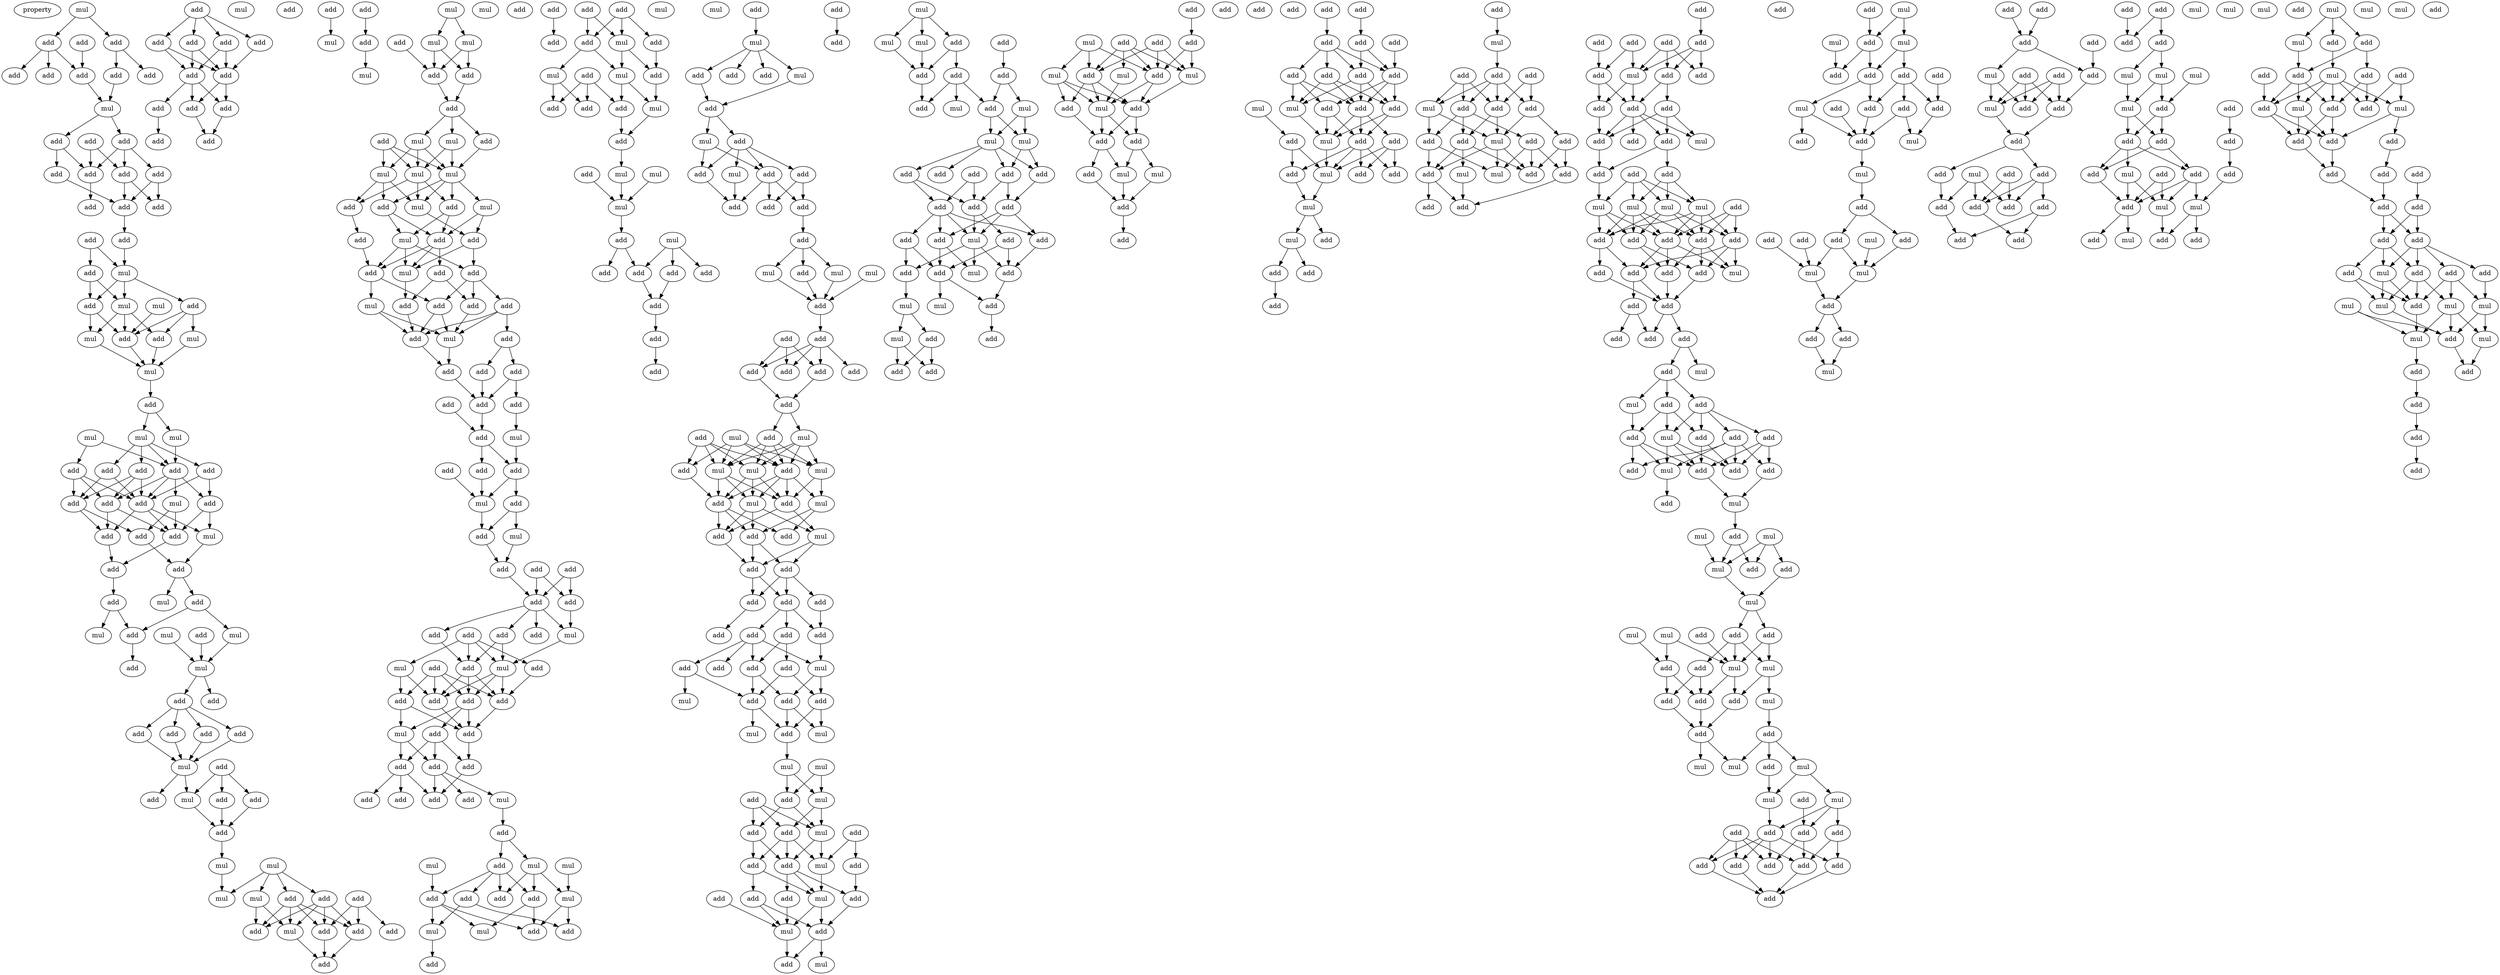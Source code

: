 digraph {
    node [fontcolor=black]
    property [mul=2,lf=1.2]
    0 [ label = mul ];
    1 [ label = add ];
    2 [ label = add ];
    3 [ label = add ];
    4 [ label = add ];
    5 [ label = add ];
    6 [ label = add ];
    7 [ label = add ];
    8 [ label = add ];
    9 [ label = mul ];
    10 [ label = add ];
    11 [ label = add ];
    12 [ label = add ];
    13 [ label = add ];
    14 [ label = add ];
    15 [ label = add ];
    16 [ label = add ];
    17 [ label = add ];
    18 [ label = add ];
    19 [ label = add ];
    20 [ label = add ];
    21 [ label = add ];
    22 [ label = add ];
    23 [ label = mul ];
    24 [ label = add ];
    25 [ label = mul ];
    26 [ label = add ];
    27 [ label = mul ];
    28 [ label = add ];
    29 [ label = mul ];
    30 [ label = mul ];
    31 [ label = add ];
    32 [ label = mul ];
    33 [ label = add ];
    34 [ label = mul ];
    35 [ label = mul ];
    36 [ label = mul ];
    37 [ label = add ];
    38 [ label = add ];
    39 [ label = add ];
    40 [ label = add ];
    41 [ label = add ];
    42 [ label = mul ];
    43 [ label = add ];
    44 [ label = add ];
    45 [ label = add ];
    46 [ label = add ];
    47 [ label = add ];
    48 [ label = add ];
    49 [ label = mul ];
    50 [ label = add ];
    51 [ label = add ];
    52 [ label = add ];
    53 [ label = mul ];
    54 [ label = add ];
    55 [ label = add ];
    56 [ label = mul ];
    57 [ label = add ];
    58 [ label = mul ];
    59 [ label = add ];
    60 [ label = mul ];
    61 [ label = mul ];
    62 [ label = add ];
    63 [ label = add ];
    64 [ label = add ];
    65 [ label = add ];
    66 [ label = add ];
    67 [ label = add ];
    68 [ label = add ];
    69 [ label = mul ];
    70 [ label = add ];
    71 [ label = add ];
    72 [ label = add ];
    73 [ label = mul ];
    74 [ label = add ];
    75 [ label = add ];
    76 [ label = mul ];
    77 [ label = mul ];
    78 [ label = add ];
    79 [ label = mul ];
    80 [ label = add ];
    81 [ label = mul ];
    82 [ label = add ];
    83 [ label = add ];
    84 [ label = mul ];
    85 [ label = add ];
    86 [ label = add ];
    87 [ label = add ];
    88 [ label = add ];
    89 [ label = add ];
    90 [ label = add ];
    91 [ label = add ];
    92 [ label = add ];
    93 [ label = mul ];
    94 [ label = add ];
    95 [ label = add ];
    96 [ label = add ];
    97 [ label = add ];
    98 [ label = add ];
    99 [ label = add ];
    100 [ label = add ];
    101 [ label = add ];
    102 [ label = add ];
    103 [ label = add ];
    104 [ label = add ];
    105 [ label = mul ];
    106 [ label = mul ];
    107 [ label = mul ];
    108 [ label = add ];
    109 [ label = mul ];
    110 [ label = add ];
    111 [ label = mul ];
    112 [ label = mul ];
    113 [ label = add ];
    114 [ label = add ];
    115 [ label = add ];
    116 [ label = mul ];
    117 [ label = add ];
    118 [ label = add ];
    119 [ label = mul ];
    120 [ label = add ];
    121 [ label = mul ];
    122 [ label = mul ];
    123 [ label = mul ];
    124 [ label = add ];
    125 [ label = mul ];
    126 [ label = add ];
    127 [ label = add ];
    128 [ label = mul ];
    129 [ label = add ];
    130 [ label = add ];
    131 [ label = mul ];
    132 [ label = add ];
    133 [ label = add ];
    134 [ label = mul ];
    135 [ label = add ];
    136 [ label = add ];
    137 [ label = mul ];
    138 [ label = add ];
    139 [ label = add ];
    140 [ label = add ];
    141 [ label = add ];
    142 [ label = add ];
    143 [ label = mul ];
    144 [ label = add ];
    145 [ label = add ];
    146 [ label = add ];
    147 [ label = add ];
    148 [ label = add ];
    149 [ label = add ];
    150 [ label = add ];
    151 [ label = add ];
    152 [ label = mul ];
    153 [ label = add ];
    154 [ label = add ];
    155 [ label = add ];
    156 [ label = add ];
    157 [ label = mul ];
    158 [ label = add ];
    159 [ label = add ];
    160 [ label = add ];
    161 [ label = mul ];
    162 [ label = add ];
    163 [ label = add ];
    164 [ label = add ];
    165 [ label = add ];
    166 [ label = add ];
    167 [ label = add ];
    168 [ label = add ];
    169 [ label = add ];
    170 [ label = add ];
    171 [ label = mul ];
    172 [ label = add ];
    173 [ label = add ];
    174 [ label = add ];
    175 [ label = mul ];
    176 [ label = mul ];
    177 [ label = add ];
    178 [ label = add ];
    179 [ label = add ];
    180 [ label = add ];
    181 [ label = add ];
    182 [ label = mul ];
    183 [ label = add ];
    184 [ label = add ];
    185 [ label = add ];
    186 [ label = add ];
    187 [ label = add ];
    188 [ label = add ];
    189 [ label = add ];
    190 [ label = add ];
    191 [ label = mul ];
    192 [ label = add ];
    193 [ label = add ];
    194 [ label = mul ];
    195 [ label = mul ];
    196 [ label = mul ];
    197 [ label = add ];
    198 [ label = add ];
    199 [ label = mul ];
    200 [ label = add ];
    201 [ label = add ];
    202 [ label = mul ];
    203 [ label = add ];
    204 [ label = mul ];
    205 [ label = add ];
    206 [ label = add ];
    207 [ label = add ];
    208 [ label = mul ];
    209 [ label = add ];
    210 [ label = add ];
    211 [ label = mul ];
    212 [ label = add ];
    213 [ label = add ];
    214 [ label = mul ];
    215 [ label = mul ];
    216 [ label = add ];
    217 [ label = add ];
    218 [ label = add ];
    219 [ label = add ];
    220 [ label = mul ];
    221 [ label = add ];
    222 [ label = add ];
    223 [ label = mul ];
    224 [ label = mul ];
    225 [ label = mul ];
    226 [ label = mul ];
    227 [ label = add ];
    228 [ label = mul ];
    229 [ label = add ];
    230 [ label = add ];
    231 [ label = add ];
    232 [ label = add ];
    233 [ label = add ];
    234 [ label = add ];
    235 [ label = add ];
    236 [ label = mul ];
    237 [ label = add ];
    238 [ label = add ];
    239 [ label = add ];
    240 [ label = mul ];
    241 [ label = add ];
    242 [ label = add ];
    243 [ label = add ];
    244 [ label = mul ];
    245 [ label = add ];
    246 [ label = add ];
    247 [ label = mul ];
    248 [ label = add ];
    249 [ label = add ];
    250 [ label = add ];
    251 [ label = add ];
    252 [ label = add ];
    253 [ label = add ];
    254 [ label = mul ];
    255 [ label = mul ];
    256 [ label = mul ];
    257 [ label = add ];
    258 [ label = add ];
    259 [ label = add ];
    260 [ label = add ];
    261 [ label = add ];
    262 [ label = add ];
    263 [ label = add ];
    264 [ label = add ];
    265 [ label = add ];
    266 [ label = mul ];
    267 [ label = mul ];
    268 [ label = add ];
    269 [ label = add ];
    270 [ label = mul ];
    271 [ label = add ];
    272 [ label = mul ];
    273 [ label = mul ];
    274 [ label = mul ];
    275 [ label = add ];
    276 [ label = mul ];
    277 [ label = add ];
    278 [ label = add ];
    279 [ label = add ];
    280 [ label = mul ];
    281 [ label = add ];
    282 [ label = add ];
    283 [ label = add ];
    284 [ label = add ];
    285 [ label = add ];
    286 [ label = add ];
    287 [ label = add ];
    288 [ label = add ];
    289 [ label = add ];
    290 [ label = add ];
    291 [ label = add ];
    292 [ label = mul ];
    293 [ label = add ];
    294 [ label = add ];
    295 [ label = add ];
    296 [ label = mul ];
    297 [ label = add ];
    298 [ label = add ];
    299 [ label = add ];
    300 [ label = mul ];
    301 [ label = add ];
    302 [ label = mul ];
    303 [ label = mul ];
    304 [ label = mul ];
    305 [ label = add ];
    306 [ label = add ];
    307 [ label = mul ];
    308 [ label = add ];
    309 [ label = add ];
    310 [ label = add ];
    311 [ label = add ];
    312 [ label = add ];
    313 [ label = mul ];
    314 [ label = add ];
    315 [ label = add ];
    316 [ label = add ];
    317 [ label = mul ];
    318 [ label = add ];
    319 [ label = add ];
    320 [ label = add ];
    321 [ label = add ];
    322 [ label = mul ];
    323 [ label = mul ];
    324 [ label = add ];
    325 [ label = add ];
    326 [ label = mul ];
    327 [ label = mul ];
    328 [ label = mul ];
    329 [ label = add ];
    330 [ label = add ];
    331 [ label = mul ];
    332 [ label = add ];
    333 [ label = add ];
    334 [ label = add ];
    335 [ label = add ];
    336 [ label = mul ];
    337 [ label = mul ];
    338 [ label = add ];
    339 [ label = mul ];
    340 [ label = mul ];
    341 [ label = add ];
    342 [ label = add ];
    343 [ label = add ];
    344 [ label = add ];
    345 [ label = add ];
    346 [ label = add ];
    347 [ label = add ];
    348 [ label = add ];
    349 [ label = mul ];
    350 [ label = add ];
    351 [ label = add ];
    352 [ label = add ];
    353 [ label = add ];
    354 [ label = add ];
    355 [ label = add ];
    356 [ label = mul ];
    357 [ label = add ];
    358 [ label = mul ];
    359 [ label = mul ];
    360 [ label = add ];
    361 [ label = mul ];
    362 [ label = add ];
    363 [ label = add ];
    364 [ label = add ];
    365 [ label = add ];
    366 [ label = add ];
    367 [ label = add ];
    368 [ label = add ];
    369 [ label = add ];
    370 [ label = mul ];
    371 [ label = add ];
    372 [ label = mul ];
    373 [ label = mul ];
    374 [ label = add ];
    375 [ label = mul ];
    376 [ label = add ];
    377 [ label = mul ];
    378 [ label = add ];
    379 [ label = add ];
    380 [ label = add ];
    381 [ label = add ];
    382 [ label = mul ];
    383 [ label = mul ];
    384 [ label = add ];
    385 [ label = add ];
    386 [ label = add ];
    387 [ label = add ];
    388 [ label = add ];
    389 [ label = add ];
    390 [ label = add ];
    391 [ label = add ];
    392 [ label = add ];
    393 [ label = add ];
    394 [ label = add ];
    395 [ label = add ];
    396 [ label = add ];
    397 [ label = add ];
    398 [ label = mul ];
    399 [ label = add ];
    400 [ label = add ];
    401 [ label = add ];
    402 [ label = mul ];
    403 [ label = mul ];
    404 [ label = add ];
    405 [ label = add ];
    406 [ label = add ];
    407 [ label = add ];
    408 [ label = add ];
    409 [ label = add ];
    410 [ label = mul ];
    411 [ label = mul ];
    412 [ label = mul ];
    413 [ label = add ];
    414 [ label = add ];
    415 [ label = add ];
    416 [ label = add ];
    417 [ label = add ];
    418 [ label = mul ];
    419 [ label = add ];
    420 [ label = add ];
    421 [ label = add ];
    422 [ label = add ];
    423 [ label = add ];
    424 [ label = add ];
    425 [ label = mul ];
    426 [ label = add ];
    427 [ label = add ];
    428 [ label = add ];
    429 [ label = mul ];
    430 [ label = add ];
    431 [ label = add ];
    432 [ label = mul ];
    433 [ label = add ];
    434 [ label = mul ];
    435 [ label = add ];
    436 [ label = add ];
    437 [ label = add ];
    438 [ label = add ];
    439 [ label = add ];
    440 [ label = add ];
    441 [ label = add ];
    442 [ label = add ];
    443 [ label = add ];
    444 [ label = mul ];
    445 [ label = add ];
    446 [ label = add ];
    447 [ label = add ];
    448 [ label = add ];
    449 [ label = add ];
    450 [ label = add ];
    451 [ label = add ];
    452 [ label = add ];
    453 [ label = mul ];
    454 [ label = add ];
    455 [ label = add ];
    456 [ label = add ];
    457 [ label = mul ];
    458 [ label = mul ];
    459 [ label = mul ];
    460 [ label = add ];
    461 [ label = mul ];
    462 [ label = add ];
    463 [ label = add ];
    464 [ label = add ];
    465 [ label = add ];
    466 [ label = add ];
    467 [ label = add ];
    468 [ label = add ];
    469 [ label = add ];
    470 [ label = add ];
    471 [ label = mul ];
    472 [ label = add ];
    473 [ label = add ];
    474 [ label = add ];
    475 [ label = add ];
    476 [ label = add ];
    477 [ label = add ];
    478 [ label = mul ];
    479 [ label = add ];
    480 [ label = mul ];
    481 [ label = add ];
    482 [ label = add ];
    483 [ label = mul ];
    484 [ label = add ];
    485 [ label = add ];
    486 [ label = add ];
    487 [ label = add ];
    488 [ label = add ];
    489 [ label = mul ];
    490 [ label = add ];
    491 [ label = add ];
    492 [ label = mul ];
    493 [ label = add ];
    494 [ label = mul ];
    495 [ label = add ];
    496 [ label = mul ];
    497 [ label = mul ];
    498 [ label = add ];
    499 [ label = add ];
    500 [ label = mul ];
    501 [ label = add ];
    502 [ label = mul ];
    503 [ label = mul ];
    504 [ label = add ];
    505 [ label = add ];
    506 [ label = add ];
    507 [ label = mul ];
    508 [ label = add ];
    509 [ label = mul ];
    510 [ label = mul ];
    511 [ label = add ];
    512 [ label = add ];
    513 [ label = add ];
    514 [ label = add ];
    515 [ label = add ];
    516 [ label = mul ];
    517 [ label = mul ];
    518 [ label = mul ];
    519 [ label = add ];
    520 [ label = add ];
    521 [ label = add ];
    522 [ label = mul ];
    523 [ label = mul ];
    524 [ label = add ];
    525 [ label = add ];
    526 [ label = add ];
    527 [ label = add ];
    528 [ label = add ];
    529 [ label = add ];
    530 [ label = add ];
    531 [ label = add ];
    532 [ label = add ];
    533 [ label = add ];
    534 [ label = add ];
    535 [ label = mul ];
    536 [ label = mul ];
    537 [ label = mul ];
    538 [ label = add ];
    539 [ label = add ];
    540 [ label = add ];
    541 [ label = add ];
    542 [ label = add ];
    543 [ label = add ];
    544 [ label = mul ];
    545 [ label = add ];
    546 [ label = add ];
    547 [ label = add ];
    548 [ label = mul ];
    549 [ label = add ];
    550 [ label = add ];
    551 [ label = mul ];
    552 [ label = add ];
    553 [ label = add ];
    554 [ label = add ];
    555 [ label = add ];
    556 [ label = add ];
    557 [ label = mul ];
    558 [ label = mul ];
    559 [ label = mul ];
    560 [ label = add ];
    561 [ label = add ];
    562 [ label = add ];
    563 [ label = mul ];
    564 [ label = add ];
    565 [ label = add ];
    566 [ label = add ];
    567 [ label = add ];
    568 [ label = add ];
    569 [ label = add ];
    570 [ label = add ];
    571 [ label = mul ];
    572 [ label = mul ];
    573 [ label = add ];
    574 [ label = add ];
    575 [ label = add ];
    576 [ label = add ];
    577 [ label = add ];
    578 [ label = mul ];
    579 [ label = add ];
    580 [ label = add ];
    581 [ label = add ];
    582 [ label = add ];
    583 [ label = add ];
    584 [ label = add ];
    585 [ label = add ];
    586 [ label = add ];
    587 [ label = add ];
    588 [ label = mul ];
    589 [ label = add ];
    590 [ label = add ];
    591 [ label = mul ];
    592 [ label = mul ];
    593 [ label = mul ];
    594 [ label = mul ];
    595 [ label = add ];
    596 [ label = add ];
    597 [ label = mul ];
    598 [ label = add ];
    599 [ label = add ];
    600 [ label = add ];
    601 [ label = mul ];
    602 [ label = add ];
    603 [ label = add ];
    604 [ label = add ];
    605 [ label = add ];
    606 [ label = add ];
    607 [ label = mul ];
    608 [ label = mul ];
    609 [ label = add ];
    610 [ label = mul ];
    611 [ label = add ];
    612 [ label = add ];
    613 [ label = mul ];
    614 [ label = add ];
    615 [ label = mul ];
    616 [ label = add ];
    617 [ label = mul ];
    618 [ label = add ];
    619 [ label = add ];
    620 [ label = add ];
    621 [ label = add ];
    622 [ label = mul ];
    623 [ label = add ];
    624 [ label = mul ];
    625 [ label = add ];
    626 [ label = mul ];
    627 [ label = add ];
    628 [ label = add ];
    629 [ label = add ];
    630 [ label = add ];
    631 [ label = add ];
    632 [ label = add ];
    633 [ label = add ];
    634 [ label = add ];
    635 [ label = add ];
    636 [ label = add ];
    637 [ label = add ];
    638 [ label = add ];
    639 [ label = add ];
    640 [ label = add ];
    641 [ label = mul ];
    642 [ label = add ];
    643 [ label = add ];
    644 [ label = mul ];
    645 [ label = add ];
    646 [ label = mul ];
    647 [ label = mul ];
    648 [ label = mul ];
    649 [ label = add ];
    650 [ label = mul ];
    651 [ label = mul ];
    652 [ label = add ];
    653 [ label = add ];
    654 [ label = add ];
    655 [ label = add ];
    656 [ label = mul ];
    657 [ label = mul ];
    658 [ label = add ];
    659 [ label = add ];
    0 -> 1 [ name = 0 ];
    0 -> 2 [ name = 1 ];
    1 -> 4 [ name = 2 ];
    1 -> 8 [ name = 3 ];
    2 -> 5 [ name = 4 ];
    2 -> 6 [ name = 5 ];
    2 -> 7 [ name = 6 ];
    3 -> 7 [ name = 7 ];
    4 -> 9 [ name = 8 ];
    7 -> 9 [ name = 9 ];
    9 -> 10 [ name = 10 ];
    9 -> 11 [ name = 11 ];
    10 -> 13 [ name = 12 ];
    10 -> 14 [ name = 13 ];
    10 -> 16 [ name = 14 ];
    11 -> 15 [ name = 15 ];
    11 -> 16 [ name = 16 ];
    12 -> 14 [ name = 17 ];
    12 -> 16 [ name = 18 ];
    13 -> 17 [ name = 19 ];
    13 -> 18 [ name = 20 ];
    14 -> 17 [ name = 21 ];
    14 -> 18 [ name = 22 ];
    15 -> 17 [ name = 23 ];
    16 -> 19 [ name = 24 ];
    17 -> 21 [ name = 25 ];
    20 -> 22 [ name = 26 ];
    20 -> 23 [ name = 27 ];
    21 -> 23 [ name = 28 ];
    22 -> 24 [ name = 29 ];
    22 -> 25 [ name = 30 ];
    23 -> 24 [ name = 31 ];
    23 -> 25 [ name = 32 ];
    23 -> 26 [ name = 33 ];
    24 -> 29 [ name = 34 ];
    24 -> 31 [ name = 35 ];
    25 -> 28 [ name = 36 ];
    25 -> 29 [ name = 37 ];
    25 -> 31 [ name = 38 ];
    26 -> 28 [ name = 39 ];
    26 -> 30 [ name = 40 ];
    26 -> 31 [ name = 41 ];
    27 -> 31 [ name = 42 ];
    28 -> 32 [ name = 43 ];
    29 -> 32 [ name = 44 ];
    30 -> 32 [ name = 45 ];
    31 -> 32 [ name = 46 ];
    32 -> 33 [ name = 47 ];
    33 -> 34 [ name = 48 ];
    33 -> 35 [ name = 49 ];
    34 -> 37 [ name = 50 ];
    34 -> 39 [ name = 51 ];
    34 -> 40 [ name = 52 ];
    34 -> 41 [ name = 53 ];
    35 -> 40 [ name = 54 ];
    36 -> 38 [ name = 55 ];
    36 -> 40 [ name = 56 ];
    37 -> 45 [ name = 57 ];
    37 -> 46 [ name = 58 ];
    38 -> 43 [ name = 59 ];
    38 -> 45 [ name = 60 ];
    38 -> 46 [ name = 61 ];
    39 -> 43 [ name = 62 ];
    39 -> 45 [ name = 63 ];
    39 -> 46 [ name = 64 ];
    40 -> 42 [ name = 65 ];
    40 -> 43 [ name = 66 ];
    40 -> 44 [ name = 67 ];
    40 -> 45 [ name = 68 ];
    41 -> 44 [ name = 69 ];
    41 -> 45 [ name = 70 ];
    42 -> 47 [ name = 71 ];
    42 -> 50 [ name = 72 ];
    43 -> 47 [ name = 73 ];
    43 -> 48 [ name = 74 ];
    44 -> 47 [ name = 75 ];
    44 -> 49 [ name = 76 ];
    45 -> 47 [ name = 77 ];
    45 -> 48 [ name = 78 ];
    45 -> 49 [ name = 79 ];
    46 -> 48 [ name = 80 ];
    46 -> 50 [ name = 81 ];
    47 -> 52 [ name = 82 ];
    48 -> 52 [ name = 83 ];
    49 -> 51 [ name = 84 ];
    50 -> 51 [ name = 85 ];
    51 -> 53 [ name = 86 ];
    51 -> 55 [ name = 87 ];
    52 -> 54 [ name = 88 ];
    54 -> 57 [ name = 89 ];
    54 -> 60 [ name = 90 ];
    55 -> 57 [ name = 91 ];
    55 -> 58 [ name = 92 ];
    56 -> 61 [ name = 93 ];
    57 -> 62 [ name = 94 ];
    58 -> 61 [ name = 95 ];
    59 -> 61 [ name = 96 ];
    61 -> 63 [ name = 97 ];
    61 -> 64 [ name = 98 ];
    63 -> 65 [ name = 99 ];
    63 -> 66 [ name = 100 ];
    63 -> 67 [ name = 101 ];
    63 -> 68 [ name = 102 ];
    65 -> 69 [ name = 103 ];
    66 -> 69 [ name = 104 ];
    67 -> 69 [ name = 105 ];
    68 -> 69 [ name = 106 ];
    69 -> 71 [ name = 107 ];
    69 -> 73 [ name = 108 ];
    70 -> 72 [ name = 109 ];
    70 -> 73 [ name = 110 ];
    70 -> 74 [ name = 111 ];
    72 -> 75 [ name = 112 ];
    73 -> 75 [ name = 113 ];
    74 -> 75 [ name = 114 ];
    75 -> 77 [ name = 115 ];
    76 -> 78 [ name = 116 ];
    76 -> 79 [ name = 117 ];
    76 -> 80 [ name = 118 ];
    76 -> 81 [ name = 119 ];
    77 -> 79 [ name = 120 ];
    78 -> 83 [ name = 121 ];
    78 -> 84 [ name = 122 ];
    78 -> 85 [ name = 123 ];
    78 -> 86 [ name = 124 ];
    80 -> 83 [ name = 125 ];
    80 -> 84 [ name = 126 ];
    80 -> 85 [ name = 127 ];
    80 -> 86 [ name = 128 ];
    81 -> 84 [ name = 129 ];
    81 -> 85 [ name = 130 ];
    82 -> 83 [ name = 131 ];
    82 -> 86 [ name = 132 ];
    82 -> 87 [ name = 133 ];
    83 -> 88 [ name = 134 ];
    84 -> 88 [ name = 135 ];
    86 -> 88 [ name = 136 ];
    89 -> 90 [ name = 137 ];
    89 -> 91 [ name = 138 ];
    89 -> 92 [ name = 139 ];
    89 -> 94 [ name = 140 ];
    90 -> 95 [ name = 141 ];
    90 -> 96 [ name = 142 ];
    91 -> 95 [ name = 143 ];
    91 -> 96 [ name = 144 ];
    92 -> 96 [ name = 145 ];
    94 -> 95 [ name = 146 ];
    94 -> 96 [ name = 147 ];
    95 -> 98 [ name = 148 ];
    95 -> 99 [ name = 149 ];
    95 -> 100 [ name = 150 ];
    96 -> 98 [ name = 151 ];
    96 -> 99 [ name = 152 ];
    98 -> 101 [ name = 153 ];
    99 -> 101 [ name = 154 ];
    100 -> 102 [ name = 155 ];
    103 -> 105 [ name = 156 ];
    104 -> 108 [ name = 157 ];
    106 -> 109 [ name = 158 ];
    106 -> 112 [ name = 159 ];
    108 -> 111 [ name = 160 ];
    109 -> 113 [ name = 161 ];
    109 -> 114 [ name = 162 ];
    110 -> 113 [ name = 163 ];
    112 -> 113 [ name = 164 ];
    112 -> 114 [ name = 165 ];
    113 -> 115 [ name = 166 ];
    114 -> 115 [ name = 167 ];
    115 -> 116 [ name = 168 ];
    115 -> 118 [ name = 169 ];
    115 -> 119 [ name = 170 ];
    116 -> 121 [ name = 171 ];
    116 -> 122 [ name = 172 ];
    117 -> 121 [ name = 173 ];
    117 -> 122 [ name = 174 ];
    117 -> 123 [ name = 175 ];
    118 -> 121 [ name = 176 ];
    119 -> 121 [ name = 177 ];
    119 -> 122 [ name = 178 ];
    119 -> 123 [ name = 179 ];
    121 -> 124 [ name = 180 ];
    121 -> 125 [ name = 181 ];
    121 -> 126 [ name = 182 ];
    121 -> 128 [ name = 183 ];
    122 -> 125 [ name = 184 ];
    122 -> 126 [ name = 185 ];
    122 -> 127 [ name = 186 ];
    123 -> 124 [ name = 187 ];
    123 -> 125 [ name = 188 ];
    123 -> 127 [ name = 189 ];
    124 -> 129 [ name = 190 ];
    124 -> 131 [ name = 191 ];
    125 -> 132 [ name = 192 ];
    126 -> 129 [ name = 193 ];
    126 -> 131 [ name = 194 ];
    127 -> 130 [ name = 195 ];
    128 -> 129 [ name = 196 ];
    128 -> 132 [ name = 197 ];
    129 -> 134 [ name = 198 ];
    129 -> 135 [ name = 199 ];
    129 -> 136 [ name = 200 ];
    130 -> 135 [ name = 201 ];
    131 -> 133 [ name = 202 ];
    131 -> 134 [ name = 203 ];
    131 -> 135 [ name = 204 ];
    132 -> 133 [ name = 205 ];
    132 -> 134 [ name = 206 ];
    133 -> 138 [ name = 207 ];
    133 -> 139 [ name = 208 ];
    133 -> 140 [ name = 209 ];
    134 -> 141 [ name = 210 ];
    135 -> 137 [ name = 211 ];
    135 -> 139 [ name = 212 ];
    136 -> 138 [ name = 213 ];
    136 -> 141 [ name = 214 ];
    137 -> 142 [ name = 215 ];
    137 -> 143 [ name = 216 ];
    138 -> 143 [ name = 217 ];
    139 -> 142 [ name = 218 ];
    139 -> 143 [ name = 219 ];
    140 -> 142 [ name = 220 ];
    140 -> 143 [ name = 221 ];
    140 -> 144 [ name = 222 ];
    141 -> 142 [ name = 223 ];
    142 -> 145 [ name = 224 ];
    143 -> 145 [ name = 225 ];
    144 -> 146 [ name = 226 ];
    144 -> 147 [ name = 227 ];
    145 -> 148 [ name = 228 ];
    146 -> 148 [ name = 229 ];
    147 -> 148 [ name = 230 ];
    147 -> 150 [ name = 231 ];
    148 -> 151 [ name = 232 ];
    149 -> 151 [ name = 233 ];
    150 -> 152 [ name = 234 ];
    151 -> 153 [ name = 235 ];
    151 -> 156 [ name = 236 ];
    152 -> 153 [ name = 237 ];
    153 -> 157 [ name = 238 ];
    153 -> 158 [ name = 239 ];
    154 -> 159 [ name = 240 ];
    155 -> 157 [ name = 241 ];
    156 -> 157 [ name = 242 ];
    157 -> 160 [ name = 243 ];
    158 -> 160 [ name = 244 ];
    158 -> 161 [ name = 245 ];
    160 -> 162 [ name = 246 ];
    161 -> 162 [ name = 247 ];
    162 -> 165 [ name = 248 ];
    163 -> 165 [ name = 249 ];
    163 -> 166 [ name = 250 ];
    164 -> 165 [ name = 251 ];
    164 -> 166 [ name = 252 ];
    165 -> 167 [ name = 253 ];
    165 -> 168 [ name = 254 ];
    165 -> 169 [ name = 255 ];
    165 -> 171 [ name = 256 ];
    166 -> 171 [ name = 257 ];
    168 -> 172 [ name = 258 ];
    169 -> 172 [ name = 259 ];
    169 -> 175 [ name = 260 ];
    170 -> 172 [ name = 261 ];
    170 -> 173 [ name = 262 ];
    170 -> 175 [ name = 263 ];
    170 -> 176 [ name = 264 ];
    171 -> 175 [ name = 265 ];
    172 -> 177 [ name = 266 ];
    172 -> 179 [ name = 267 ];
    172 -> 180 [ name = 268 ];
    173 -> 180 [ name = 269 ];
    174 -> 177 [ name = 270 ];
    174 -> 178 [ name = 271 ];
    174 -> 179 [ name = 272 ];
    174 -> 180 [ name = 273 ];
    175 -> 177 [ name = 274 ];
    175 -> 179 [ name = 275 ];
    175 -> 180 [ name = 276 ];
    176 -> 177 [ name = 277 ];
    176 -> 178 [ name = 278 ];
    177 -> 183 [ name = 279 ];
    178 -> 182 [ name = 280 ];
    178 -> 183 [ name = 281 ];
    179 -> 181 [ name = 282 ];
    179 -> 182 [ name = 283 ];
    179 -> 183 [ name = 284 ];
    180 -> 183 [ name = 285 ];
    181 -> 184 [ name = 286 ];
    181 -> 185 [ name = 287 ];
    181 -> 186 [ name = 288 ];
    182 -> 185 [ name = 289 ];
    182 -> 186 [ name = 290 ];
    183 -> 184 [ name = 291 ];
    184 -> 187 [ name = 292 ];
    185 -> 187 [ name = 293 ];
    185 -> 188 [ name = 294 ];
    185 -> 191 [ name = 295 ];
    186 -> 187 [ name = 296 ];
    186 -> 189 [ name = 297 ];
    186 -> 190 [ name = 298 ];
    191 -> 192 [ name = 299 ];
    192 -> 193 [ name = 300 ];
    192 -> 194 [ name = 301 ];
    193 -> 197 [ name = 302 ];
    193 -> 198 [ name = 303 ];
    193 -> 200 [ name = 304 ];
    193 -> 201 [ name = 305 ];
    194 -> 198 [ name = 306 ];
    194 -> 199 [ name = 307 ];
    194 -> 200 [ name = 308 ];
    195 -> 197 [ name = 309 ];
    196 -> 199 [ name = 310 ];
    197 -> 202 [ name = 311 ];
    197 -> 203 [ name = 312 ];
    197 -> 204 [ name = 313 ];
    198 -> 202 [ name = 314 ];
    198 -> 203 [ name = 315 ];
    199 -> 203 [ name = 316 ];
    199 -> 205 [ name = 317 ];
    201 -> 204 [ name = 318 ];
    201 -> 205 [ name = 319 ];
    204 -> 206 [ name = 320 ];
    207 -> 210 [ name = 321 ];
    207 -> 211 [ name = 322 ];
    207 -> 212 [ name = 323 ];
    209 -> 211 [ name = 324 ];
    209 -> 212 [ name = 325 ];
    210 -> 213 [ name = 326 ];
    211 -> 213 [ name = 327 ];
    211 -> 214 [ name = 328 ];
    212 -> 214 [ name = 329 ];
    212 -> 215 [ name = 330 ];
    213 -> 220 [ name = 331 ];
    214 -> 217 [ name = 332 ];
    214 -> 220 [ name = 333 ];
    215 -> 218 [ name = 334 ];
    215 -> 219 [ name = 335 ];
    216 -> 217 [ name = 336 ];
    216 -> 218 [ name = 337 ];
    216 -> 219 [ name = 338 ];
    217 -> 221 [ name = 339 ];
    220 -> 221 [ name = 340 ];
    221 -> 224 [ name = 341 ];
    222 -> 226 [ name = 342 ];
    224 -> 226 [ name = 343 ];
    225 -> 226 [ name = 344 ];
    226 -> 227 [ name = 345 ];
    227 -> 229 [ name = 346 ];
    227 -> 232 [ name = 347 ];
    228 -> 230 [ name = 348 ];
    228 -> 231 [ name = 349 ];
    228 -> 232 [ name = 350 ];
    230 -> 233 [ name = 351 ];
    232 -> 233 [ name = 352 ];
    233 -> 235 [ name = 353 ];
    234 -> 236 [ name = 354 ];
    235 -> 241 [ name = 355 ];
    236 -> 237 [ name = 356 ];
    236 -> 238 [ name = 357 ];
    236 -> 239 [ name = 358 ];
    236 -> 240 [ name = 359 ];
    237 -> 242 [ name = 360 ];
    240 -> 242 [ name = 361 ];
    242 -> 243 [ name = 362 ];
    242 -> 244 [ name = 363 ];
    243 -> 245 [ name = 364 ];
    243 -> 246 [ name = 365 ];
    243 -> 247 [ name = 366 ];
    243 -> 248 [ name = 367 ];
    244 -> 245 [ name = 368 ];
    244 -> 246 [ name = 369 ];
    245 -> 249 [ name = 370 ];
    246 -> 249 [ name = 371 ];
    246 -> 250 [ name = 372 ];
    246 -> 251 [ name = 373 ];
    247 -> 249 [ name = 374 ];
    248 -> 250 [ name = 375 ];
    248 -> 251 [ name = 376 ];
    251 -> 252 [ name = 377 ];
    252 -> 253 [ name = 378 ];
    252 -> 254 [ name = 379 ];
    252 -> 256 [ name = 380 ];
    253 -> 257 [ name = 381 ];
    254 -> 257 [ name = 382 ];
    255 -> 257 [ name = 383 ];
    256 -> 257 [ name = 384 ];
    257 -> 259 [ name = 385 ];
    258 -> 260 [ name = 386 ];
    258 -> 261 [ name = 387 ];
    258 -> 262 [ name = 388 ];
    259 -> 260 [ name = 389 ];
    259 -> 261 [ name = 390 ];
    259 -> 262 [ name = 391 ];
    259 -> 263 [ name = 392 ];
    260 -> 264 [ name = 393 ];
    261 -> 264 [ name = 394 ];
    264 -> 265 [ name = 395 ];
    264 -> 267 [ name = 396 ];
    265 -> 269 [ name = 397 ];
    265 -> 270 [ name = 398 ];
    265 -> 272 [ name = 399 ];
    265 -> 273 [ name = 400 ];
    266 -> 269 [ name = 401 ];
    266 -> 270 [ name = 402 ];
    266 -> 271 [ name = 403 ];
    266 -> 272 [ name = 404 ];
    267 -> 269 [ name = 405 ];
    267 -> 270 [ name = 406 ];
    267 -> 272 [ name = 407 ];
    267 -> 273 [ name = 408 ];
    268 -> 269 [ name = 409 ];
    268 -> 270 [ name = 410 ];
    268 -> 271 [ name = 411 ];
    268 -> 273 [ name = 412 ];
    269 -> 274 [ name = 413 ];
    269 -> 275 [ name = 414 ];
    269 -> 276 [ name = 415 ];
    269 -> 277 [ name = 416 ];
    270 -> 275 [ name = 417 ];
    270 -> 276 [ name = 418 ];
    270 -> 277 [ name = 419 ];
    271 -> 277 [ name = 420 ];
    272 -> 274 [ name = 421 ];
    272 -> 275 [ name = 422 ];
    273 -> 275 [ name = 423 ];
    273 -> 276 [ name = 424 ];
    273 -> 277 [ name = 425 ];
    274 -> 279 [ name = 426 ];
    274 -> 281 [ name = 427 ];
    275 -> 278 [ name = 428 ];
    275 -> 280 [ name = 429 ];
    276 -> 278 [ name = 430 ];
    276 -> 280 [ name = 431 ];
    276 -> 281 [ name = 432 ];
    277 -> 278 [ name = 433 ];
    277 -> 279 [ name = 434 ];
    277 -> 281 [ name = 435 ];
    278 -> 282 [ name = 436 ];
    280 -> 282 [ name = 437 ];
    280 -> 283 [ name = 438 ];
    281 -> 282 [ name = 439 ];
    281 -> 283 [ name = 440 ];
    282 -> 284 [ name = 441 ];
    282 -> 285 [ name = 442 ];
    283 -> 284 [ name = 443 ];
    283 -> 285 [ name = 444 ];
    283 -> 286 [ name = 445 ];
    284 -> 288 [ name = 446 ];
    284 -> 289 [ name = 447 ];
    284 -> 290 [ name = 448 ];
    285 -> 287 [ name = 449 ];
    286 -> 289 [ name = 450 ];
    288 -> 293 [ name = 451 ];
    288 -> 295 [ name = 452 ];
    289 -> 292 [ name = 453 ];
    290 -> 291 [ name = 454 ];
    290 -> 292 [ name = 455 ];
    290 -> 293 [ name = 456 ];
    290 -> 294 [ name = 457 ];
    292 -> 298 [ name = 458 ];
    292 -> 299 [ name = 459 ];
    293 -> 297 [ name = 460 ];
    293 -> 299 [ name = 461 ];
    294 -> 296 [ name = 462 ];
    294 -> 297 [ name = 463 ];
    295 -> 297 [ name = 464 ];
    295 -> 298 [ name = 465 ];
    297 -> 301 [ name = 466 ];
    297 -> 302 [ name = 467 ];
    298 -> 300 [ name = 468 ];
    298 -> 301 [ name = 469 ];
    299 -> 300 [ name = 470 ];
    299 -> 301 [ name = 471 ];
    301 -> 303 [ name = 472 ];
    303 -> 306 [ name = 473 ];
    303 -> 307 [ name = 474 ];
    304 -> 306 [ name = 475 ];
    304 -> 307 [ name = 476 ];
    305 -> 308 [ name = 477 ];
    306 -> 312 [ name = 478 ];
    306 -> 313 [ name = 479 ];
    307 -> 311 [ name = 480 ];
    307 -> 313 [ name = 481 ];
    309 -> 311 [ name = 482 ];
    309 -> 312 [ name = 483 ];
    309 -> 313 [ name = 484 ];
    310 -> 315 [ name = 485 ];
    310 -> 317 [ name = 486 ];
    311 -> 314 [ name = 487 ];
    311 -> 316 [ name = 488 ];
    311 -> 317 [ name = 489 ];
    312 -> 314 [ name = 490 ];
    312 -> 316 [ name = 491 ];
    313 -> 316 [ name = 492 ];
    313 -> 317 [ name = 493 ];
    314 -> 321 [ name = 494 ];
    314 -> 322 [ name = 495 ];
    315 -> 320 [ name = 496 ];
    316 -> 319 [ name = 497 ];
    316 -> 320 [ name = 498 ];
    316 -> 322 [ name = 499 ];
    317 -> 322 [ name = 500 ];
    318 -> 323 [ name = 501 ];
    319 -> 323 [ name = 502 ];
    320 -> 324 [ name = 503 ];
    321 -> 323 [ name = 504 ];
    321 -> 324 [ name = 505 ];
    322 -> 323 [ name = 506 ];
    322 -> 324 [ name = 507 ];
    323 -> 325 [ name = 508 ];
    324 -> 325 [ name = 509 ];
    324 -> 326 [ name = 510 ];
    327 -> 328 [ name = 511 ];
    327 -> 330 [ name = 512 ];
    327 -> 331 [ name = 513 ];
    328 -> 332 [ name = 514 ];
    329 -> 333 [ name = 515 ];
    330 -> 332 [ name = 516 ];
    330 -> 334 [ name = 517 ];
    331 -> 332 [ name = 518 ];
    332 -> 338 [ name = 519 ];
    333 -> 335 [ name = 520 ];
    333 -> 336 [ name = 521 ];
    334 -> 335 [ name = 522 ];
    334 -> 337 [ name = 523 ];
    334 -> 338 [ name = 524 ];
    335 -> 339 [ name = 525 ];
    335 -> 340 [ name = 526 ];
    336 -> 339 [ name = 527 ];
    336 -> 340 [ name = 528 ];
    339 -> 341 [ name = 529 ];
    339 -> 342 [ name = 530 ];
    339 -> 343 [ name = 531 ];
    339 -> 345 [ name = 532 ];
    340 -> 341 [ name = 533 ];
    340 -> 342 [ name = 534 ];
    341 -> 347 [ name = 535 ];
    341 -> 348 [ name = 536 ];
    342 -> 347 [ name = 537 ];
    343 -> 346 [ name = 538 ];
    343 -> 348 [ name = 539 ];
    344 -> 346 [ name = 540 ];
    344 -> 348 [ name = 541 ];
    346 -> 349 [ name = 542 ];
    346 -> 350 [ name = 543 ];
    346 -> 352 [ name = 544 ];
    346 -> 353 [ name = 545 ];
    347 -> 349 [ name = 546 ];
    347 -> 350 [ name = 547 ];
    347 -> 353 [ name = 548 ];
    348 -> 349 [ name = 549 ];
    348 -> 351 [ name = 550 ];
    349 -> 354 [ name = 551 ];
    349 -> 356 [ name = 552 ];
    349 -> 357 [ name = 553 ];
    350 -> 354 [ name = 554 ];
    351 -> 354 [ name = 555 ];
    351 -> 355 [ name = 556 ];
    352 -> 355 [ name = 557 ];
    352 -> 357 [ name = 558 ];
    353 -> 355 [ name = 559 ];
    353 -> 356 [ name = 560 ];
    354 -> 360 [ name = 561 ];
    355 -> 358 [ name = 562 ];
    355 -> 360 [ name = 563 ];
    357 -> 359 [ name = 564 ];
    359 -> 361 [ name = 565 ];
    359 -> 363 [ name = 566 ];
    360 -> 362 [ name = 567 ];
    361 -> 364 [ name = 568 ];
    361 -> 365 [ name = 569 ];
    363 -> 364 [ name = 570 ];
    363 -> 365 [ name = 571 ];
    366 -> 367 [ name = 572 ];
    367 -> 374 [ name = 573 ];
    367 -> 375 [ name = 574 ];
    368 -> 374 [ name = 575 ];
    368 -> 375 [ name = 576 ];
    368 -> 376 [ name = 577 ];
    370 -> 372 [ name = 578 ];
    370 -> 374 [ name = 579 ];
    370 -> 376 [ name = 580 ];
    371 -> 373 [ name = 581 ];
    371 -> 374 [ name = 582 ];
    371 -> 375 [ name = 583 ];
    371 -> 376 [ name = 584 ];
    372 -> 377 [ name = 585 ];
    372 -> 378 [ name = 586 ];
    372 -> 379 [ name = 587 ];
    373 -> 377 [ name = 588 ];
    374 -> 377 [ name = 589 ];
    374 -> 379 [ name = 590 ];
    375 -> 379 [ name = 591 ];
    376 -> 377 [ name = 592 ];
    376 -> 378 [ name = 593 ];
    376 -> 379 [ name = 594 ];
    377 -> 380 [ name = 595 ];
    377 -> 381 [ name = 596 ];
    378 -> 381 [ name = 597 ];
    379 -> 380 [ name = 598 ];
    379 -> 381 [ name = 599 ];
    380 -> 382 [ name = 600 ];
    380 -> 383 [ name = 601 ];
    381 -> 382 [ name = 602 ];
    381 -> 384 [ name = 603 ];
    382 -> 385 [ name = 604 ];
    383 -> 385 [ name = 605 ];
    384 -> 385 [ name = 606 ];
    385 -> 386 [ name = 607 ];
    389 -> 392 [ name = 608 ];
    390 -> 393 [ name = 609 ];
    391 -> 397 [ name = 610 ];
    392 -> 395 [ name = 611 ];
    392 -> 397 [ name = 612 ];
    393 -> 394 [ name = 613 ];
    393 -> 395 [ name = 614 ];
    393 -> 396 [ name = 615 ];
    393 -> 397 [ name = 616 ];
    394 -> 398 [ name = 617 ];
    394 -> 399 [ name = 618 ];
    394 -> 401 [ name = 619 ];
    395 -> 398 [ name = 620 ];
    395 -> 399 [ name = 621 ];
    395 -> 401 [ name = 622 ];
    396 -> 398 [ name = 623 ];
    396 -> 399 [ name = 624 ];
    396 -> 400 [ name = 625 ];
    397 -> 399 [ name = 626 ];
    397 -> 400 [ name = 627 ];
    397 -> 401 [ name = 628 ];
    398 -> 403 [ name = 629 ];
    399 -> 403 [ name = 630 ];
    399 -> 404 [ name = 631 ];
    399 -> 405 [ name = 632 ];
    400 -> 403 [ name = 633 ];
    400 -> 405 [ name = 634 ];
    401 -> 403 [ name = 635 ];
    401 -> 405 [ name = 636 ];
    402 -> 406 [ name = 637 ];
    403 -> 410 [ name = 638 ];
    404 -> 407 [ name = 639 ];
    404 -> 408 [ name = 640 ];
    404 -> 410 [ name = 641 ];
    405 -> 407 [ name = 642 ];
    405 -> 408 [ name = 643 ];
    405 -> 409 [ name = 644 ];
    405 -> 410 [ name = 645 ];
    406 -> 409 [ name = 646 ];
    406 -> 410 [ name = 647 ];
    409 -> 411 [ name = 648 ];
    410 -> 411 [ name = 649 ];
    411 -> 412 [ name = 650 ];
    411 -> 413 [ name = 651 ];
    412 -> 414 [ name = 652 ];
    412 -> 415 [ name = 653 ];
    414 -> 416 [ name = 654 ];
    417 -> 418 [ name = 655 ];
    418 -> 421 [ name = 656 ];
    419 -> 422 [ name = 657 ];
    419 -> 424 [ name = 658 ];
    419 -> 425 [ name = 659 ];
    420 -> 422 [ name = 660 ];
    420 -> 423 [ name = 661 ];
    421 -> 422 [ name = 662 ];
    421 -> 423 [ name = 663 ];
    421 -> 424 [ name = 664 ];
    421 -> 425 [ name = 665 ];
    422 -> 428 [ name = 666 ];
    422 -> 429 [ name = 667 ];
    423 -> 429 [ name = 668 ];
    423 -> 430 [ name = 669 ];
    424 -> 426 [ name = 670 ];
    424 -> 427 [ name = 671 ];
    424 -> 428 [ name = 672 ];
    425 -> 427 [ name = 673 ];
    425 -> 429 [ name = 674 ];
    426 -> 433 [ name = 675 ];
    426 -> 434 [ name = 676 ];
    426 -> 435 [ name = 677 ];
    427 -> 431 [ name = 678 ];
    427 -> 434 [ name = 679 ];
    428 -> 431 [ name = 680 ];
    428 -> 432 [ name = 681 ];
    428 -> 433 [ name = 682 ];
    429 -> 431 [ name = 683 ];
    429 -> 433 [ name = 684 ];
    429 -> 434 [ name = 685 ];
    430 -> 433 [ name = 686 ];
    430 -> 435 [ name = 687 ];
    431 -> 436 [ name = 688 ];
    431 -> 437 [ name = 689 ];
    432 -> 437 [ name = 690 ];
    435 -> 437 [ name = 691 ];
    438 -> 440 [ name = 692 ];
    439 -> 444 [ name = 693 ];
    439 -> 445 [ name = 694 ];
    439 -> 446 [ name = 695 ];
    440 -> 444 [ name = 696 ];
    440 -> 445 [ name = 697 ];
    440 -> 446 [ name = 698 ];
    441 -> 443 [ name = 699 ];
    442 -> 443 [ name = 700 ];
    442 -> 444 [ name = 701 ];
    443 -> 448 [ name = 702 ];
    443 -> 449 [ name = 703 ];
    444 -> 448 [ name = 704 ];
    444 -> 449 [ name = 705 ];
    446 -> 447 [ name = 706 ];
    446 -> 449 [ name = 707 ];
    447 -> 450 [ name = 708 ];
    447 -> 452 [ name = 709 ];
    447 -> 453 [ name = 710 ];
    448 -> 452 [ name = 711 ];
    449 -> 450 [ name = 712 ];
    449 -> 451 [ name = 713 ];
    449 -> 452 [ name = 714 ];
    449 -> 453 [ name = 715 ];
    450 -> 454 [ name = 716 ];
    450 -> 455 [ name = 717 ];
    452 -> 454 [ name = 718 ];
    454 -> 461 [ name = 719 ];
    455 -> 457 [ name = 720 ];
    455 -> 458 [ name = 721 ];
    455 -> 459 [ name = 722 ];
    456 -> 457 [ name = 723 ];
    456 -> 458 [ name = 724 ];
    456 -> 459 [ name = 725 ];
    456 -> 461 [ name = 726 ];
    457 -> 462 [ name = 727 ];
    457 -> 463 [ name = 728 ];
    457 -> 464 [ name = 729 ];
    457 -> 465 [ name = 730 ];
    458 -> 462 [ name = 731 ];
    458 -> 463 [ name = 732 ];
    458 -> 464 [ name = 733 ];
    458 -> 466 [ name = 734 ];
    459 -> 462 [ name = 735 ];
    459 -> 463 [ name = 736 ];
    459 -> 465 [ name = 737 ];
    459 -> 466 [ name = 738 ];
    460 -> 462 [ name = 739 ];
    460 -> 465 [ name = 740 ];
    460 -> 466 [ name = 741 ];
    461 -> 463 [ name = 742 ];
    461 -> 464 [ name = 743 ];
    461 -> 465 [ name = 744 ];
    462 -> 468 [ name = 745 ];
    462 -> 470 [ name = 746 ];
    462 -> 471 [ name = 747 ];
    463 -> 467 [ name = 748 ];
    463 -> 469 [ name = 749 ];
    464 -> 468 [ name = 750 ];
    464 -> 470 [ name = 751 ];
    465 -> 468 [ name = 752 ];
    465 -> 469 [ name = 753 ];
    465 -> 471 [ name = 754 ];
    466 -> 469 [ name = 755 ];
    466 -> 470 [ name = 756 ];
    466 -> 471 [ name = 757 ];
    467 -> 472 [ name = 758 ];
    468 -> 472 [ name = 759 ];
    469 -> 472 [ name = 760 ];
    469 -> 473 [ name = 761 ];
    470 -> 472 [ name = 762 ];
    472 -> 475 [ name = 763 ];
    472 -> 476 [ name = 764 ];
    473 -> 474 [ name = 765 ];
    473 -> 476 [ name = 766 ];
    475 -> 477 [ name = 767 ];
    475 -> 478 [ name = 768 ];
    477 -> 479 [ name = 769 ];
    477 -> 480 [ name = 770 ];
    477 -> 481 [ name = 771 ];
    479 -> 482 [ name = 772 ];
    479 -> 483 [ name = 773 ];
    479 -> 485 [ name = 774 ];
    479 -> 486 [ name = 775 ];
    480 -> 484 [ name = 776 ];
    481 -> 483 [ name = 777 ];
    481 -> 484 [ name = 778 ];
    481 -> 485 [ name = 779 ];
    482 -> 487 [ name = 780 ];
    482 -> 488 [ name = 781 ];
    482 -> 489 [ name = 782 ];
    482 -> 491 [ name = 783 ];
    483 -> 488 [ name = 784 ];
    483 -> 489 [ name = 785 ];
    483 -> 490 [ name = 786 ];
    484 -> 487 [ name = 787 ];
    484 -> 489 [ name = 788 ];
    484 -> 490 [ name = 789 ];
    485 -> 488 [ name = 790 ];
    485 -> 490 [ name = 791 ];
    486 -> 488 [ name = 792 ];
    486 -> 490 [ name = 793 ];
    486 -> 491 [ name = 794 ];
    489 -> 493 [ name = 795 ];
    490 -> 492 [ name = 796 ];
    491 -> 492 [ name = 797 ];
    492 -> 495 [ name = 798 ];
    494 -> 497 [ name = 799 ];
    494 -> 498 [ name = 800 ];
    494 -> 499 [ name = 801 ];
    495 -> 497 [ name = 802 ];
    495 -> 498 [ name = 803 ];
    496 -> 497 [ name = 804 ];
    497 -> 500 [ name = 805 ];
    499 -> 500 [ name = 806 ];
    500 -> 504 [ name = 807 ];
    500 -> 505 [ name = 808 ];
    501 -> 507 [ name = 809 ];
    502 -> 507 [ name = 810 ];
    502 -> 508 [ name = 811 ];
    503 -> 508 [ name = 812 ];
    504 -> 506 [ name = 813 ];
    504 -> 507 [ name = 814 ];
    504 -> 509 [ name = 815 ];
    505 -> 507 [ name = 816 ];
    505 -> 509 [ name = 817 ];
    506 -> 511 [ name = 818 ];
    506 -> 513 [ name = 819 ];
    507 -> 512 [ name = 820 ];
    507 -> 513 [ name = 821 ];
    508 -> 511 [ name = 822 ];
    508 -> 513 [ name = 823 ];
    509 -> 510 [ name = 824 ];
    509 -> 512 [ name = 825 ];
    510 -> 515 [ name = 826 ];
    511 -> 514 [ name = 827 ];
    512 -> 514 [ name = 828 ];
    513 -> 514 [ name = 829 ];
    514 -> 517 [ name = 830 ];
    514 -> 518 [ name = 831 ];
    515 -> 516 [ name = 832 ];
    515 -> 518 [ name = 833 ];
    515 -> 520 [ name = 834 ];
    516 -> 522 [ name = 835 ];
    516 -> 523 [ name = 836 ];
    520 -> 523 [ name = 837 ];
    521 -> 526 [ name = 838 ];
    522 -> 524 [ name = 839 ];
    522 -> 525 [ name = 840 ];
    522 -> 526 [ name = 841 ];
    523 -> 525 [ name = 842 ];
    524 -> 529 [ name = 843 ];
    524 -> 532 [ name = 844 ];
    525 -> 528 [ name = 845 ];
    525 -> 529 [ name = 846 ];
    525 -> 530 [ name = 847 ];
    525 -> 531 [ name = 848 ];
    526 -> 531 [ name = 849 ];
    526 -> 532 [ name = 850 ];
    527 -> 528 [ name = 851 ];
    527 -> 530 [ name = 852 ];
    527 -> 531 [ name = 853 ];
    527 -> 532 [ name = 854 ];
    528 -> 533 [ name = 855 ];
    529 -> 533 [ name = 856 ];
    530 -> 533 [ name = 857 ];
    532 -> 533 [ name = 858 ];
    534 -> 538 [ name = 859 ];
    535 -> 536 [ name = 860 ];
    535 -> 538 [ name = 861 ];
    536 -> 540 [ name = 862 ];
    536 -> 542 [ name = 863 ];
    537 -> 539 [ name = 864 ];
    538 -> 539 [ name = 865 ];
    538 -> 540 [ name = 866 ];
    540 -> 544 [ name = 867 ];
    540 -> 546 [ name = 868 ];
    541 -> 547 [ name = 869 ];
    542 -> 543 [ name = 870 ];
    542 -> 546 [ name = 871 ];
    542 -> 547 [ name = 872 ];
    543 -> 548 [ name = 873 ];
    543 -> 549 [ name = 874 ];
    544 -> 549 [ name = 875 ];
    544 -> 550 [ name = 876 ];
    545 -> 549 [ name = 877 ];
    546 -> 549 [ name = 878 ];
    547 -> 548 [ name = 879 ];
    549 -> 551 [ name = 880 ];
    551 -> 552 [ name = 881 ];
    552 -> 554 [ name = 882 ];
    552 -> 556 [ name = 883 ];
    553 -> 558 [ name = 884 ];
    554 -> 558 [ name = 885 ];
    554 -> 559 [ name = 886 ];
    555 -> 558 [ name = 887 ];
    556 -> 559 [ name = 888 ];
    557 -> 559 [ name = 889 ];
    558 -> 560 [ name = 890 ];
    559 -> 560 [ name = 891 ];
    560 -> 561 [ name = 892 ];
    560 -> 562 [ name = 893 ];
    561 -> 563 [ name = 894 ];
    562 -> 563 [ name = 895 ];
    564 -> 566 [ name = 896 ];
    565 -> 566 [ name = 897 ];
    566 -> 568 [ name = 898 ];
    566 -> 571 [ name = 899 ];
    567 -> 568 [ name = 900 ];
    568 -> 574 [ name = 901 ];
    569 -> 572 [ name = 902 ];
    569 -> 573 [ name = 903 ];
    569 -> 574 [ name = 904 ];
    570 -> 572 [ name = 905 ];
    570 -> 573 [ name = 906 ];
    570 -> 574 [ name = 907 ];
    571 -> 572 [ name = 908 ];
    571 -> 573 [ name = 909 ];
    572 -> 575 [ name = 910 ];
    574 -> 575 [ name = 911 ];
    575 -> 577 [ name = 912 ];
    575 -> 579 [ name = 913 ];
    576 -> 580 [ name = 914 ];
    576 -> 582 [ name = 915 ];
    577 -> 581 [ name = 916 ];
    578 -> 580 [ name = 917 ];
    578 -> 581 [ name = 918 ];
    578 -> 582 [ name = 919 ];
    579 -> 580 [ name = 920 ];
    579 -> 582 [ name = 921 ];
    579 -> 583 [ name = 922 ];
    580 -> 584 [ name = 923 ];
    581 -> 585 [ name = 924 ];
    583 -> 584 [ name = 925 ];
    583 -> 585 [ name = 926 ];
    586 -> 590 [ name = 927 ];
    587 -> 589 [ name = 928 ];
    587 -> 590 [ name = 929 ];
    589 -> 591 [ name = 930 ];
    589 -> 593 [ name = 931 ];
    591 -> 596 [ name = 932 ];
    591 -> 597 [ name = 933 ];
    592 -> 596 [ name = 934 ];
    593 -> 597 [ name = 935 ];
    595 -> 599 [ name = 936 ];
    596 -> 598 [ name = 937 ];
    596 -> 600 [ name = 938 ];
    597 -> 598 [ name = 939 ];
    597 -> 600 [ name = 940 ];
    598 -> 601 [ name = 941 ];
    598 -> 603 [ name = 942 ];
    598 -> 605 [ name = 943 ];
    599 -> 602 [ name = 944 ];
    600 -> 603 [ name = 945 ];
    600 -> 605 [ name = 946 ];
    601 -> 606 [ name = 947 ];
    601 -> 607 [ name = 948 ];
    602 -> 608 [ name = 949 ];
    603 -> 606 [ name = 950 ];
    604 -> 606 [ name = 951 ];
    604 -> 607 [ name = 952 ];
    605 -> 606 [ name = 953 ];
    605 -> 607 [ name = 954 ];
    605 -> 608 [ name = 955 ];
    606 -> 609 [ name = 956 ];
    606 -> 610 [ name = 957 ];
    607 -> 612 [ name = 958 ];
    608 -> 611 [ name = 959 ];
    608 -> 612 [ name = 960 ];
    615 -> 616 [ name = 961 ];
    615 -> 617 [ name = 962 ];
    615 -> 618 [ name = 963 ];
    616 -> 622 [ name = 964 ];
    617 -> 623 [ name = 965 ];
    618 -> 621 [ name = 966 ];
    618 -> 623 [ name = 967 ];
    619 -> 625 [ name = 968 ];
    619 -> 626 [ name = 969 ];
    620 -> 628 [ name = 970 ];
    621 -> 625 [ name = 971 ];
    621 -> 627 [ name = 972 ];
    622 -> 624 [ name = 973 ];
    622 -> 625 [ name = 974 ];
    622 -> 626 [ name = 975 ];
    622 -> 627 [ name = 976 ];
    622 -> 628 [ name = 977 ];
    623 -> 624 [ name = 978 ];
    623 -> 627 [ name = 979 ];
    623 -> 628 [ name = 980 ];
    624 -> 629 [ name = 981 ];
    624 -> 630 [ name = 982 ];
    626 -> 630 [ name = 983 ];
    626 -> 631 [ name = 984 ];
    627 -> 629 [ name = 985 ];
    627 -> 630 [ name = 986 ];
    628 -> 629 [ name = 987 ];
    628 -> 630 [ name = 988 ];
    629 -> 634 [ name = 989 ];
    630 -> 634 [ name = 990 ];
    631 -> 632 [ name = 991 ];
    632 -> 635 [ name = 992 ];
    633 -> 636 [ name = 993 ];
    634 -> 635 [ name = 994 ];
    635 -> 637 [ name = 995 ];
    635 -> 638 [ name = 996 ];
    636 -> 637 [ name = 997 ];
    636 -> 638 [ name = 998 ];
    637 -> 639 [ name = 999 ];
    637 -> 640 [ name = 1000 ];
    637 -> 641 [ name = 1001 ];
    638 -> 640 [ name = 1002 ];
    638 -> 641 [ name = 1003 ];
    638 -> 642 [ name = 1004 ];
    638 -> 643 [ name = 1005 ];
    639 -> 645 [ name = 1006 ];
    639 -> 646 [ name = 1007 ];
    640 -> 644 [ name = 1008 ];
    640 -> 645 [ name = 1009 ];
    640 -> 646 [ name = 1010 ];
    641 -> 645 [ name = 1011 ];
    641 -> 646 [ name = 1012 ];
    642 -> 644 [ name = 1013 ];
    642 -> 645 [ name = 1014 ];
    642 -> 648 [ name = 1015 ];
    643 -> 648 [ name = 1016 ];
    644 -> 649 [ name = 1017 ];
    644 -> 650 [ name = 1018 ];
    644 -> 651 [ name = 1019 ];
    645 -> 650 [ name = 1020 ];
    646 -> 649 [ name = 1021 ];
    647 -> 649 [ name = 1022 ];
    647 -> 650 [ name = 1023 ];
    648 -> 649 [ name = 1024 ];
    648 -> 651 [ name = 1025 ];
    649 -> 653 [ name = 1026 ];
    650 -> 652 [ name = 1027 ];
    651 -> 653 [ name = 1028 ];
    652 -> 654 [ name = 1029 ];
    654 -> 655 [ name = 1030 ];
    655 -> 659 [ name = 1031 ];
}
